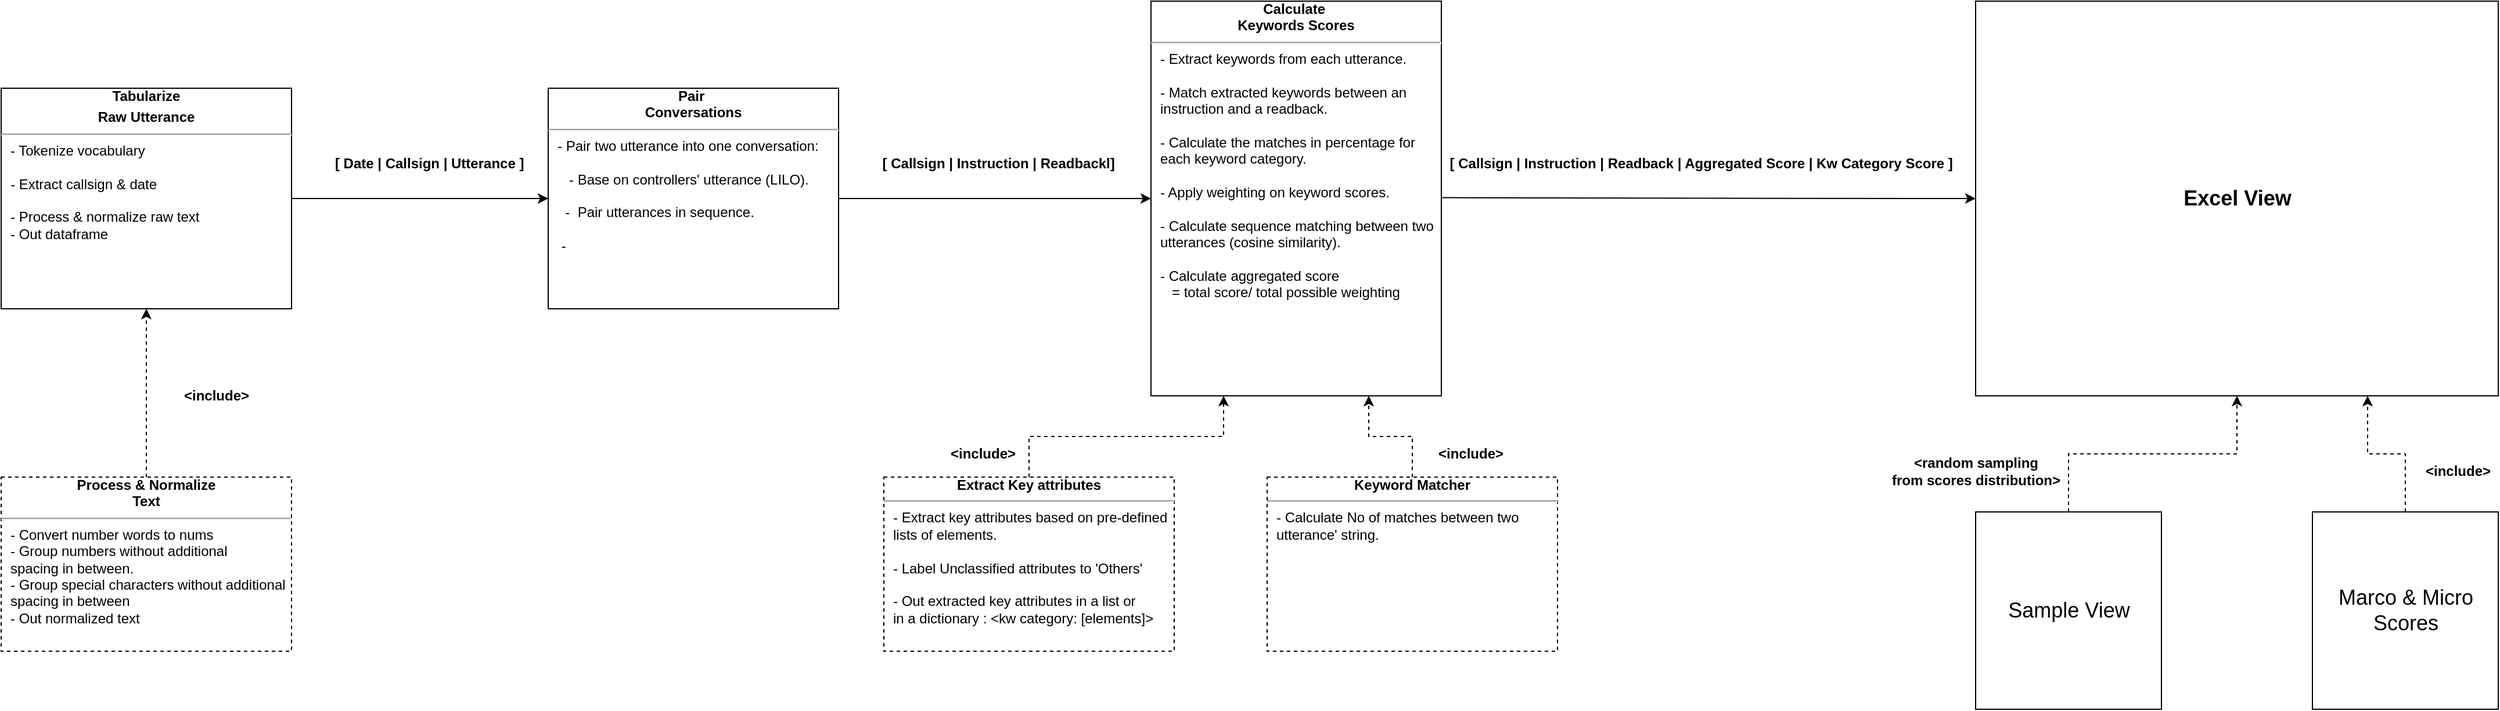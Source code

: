 <mxfile version="15.4.3" type="github">
  <diagram id="IsVj5BEXRurGvoC1gjGO" name="Page-1">
    <mxGraphModel dx="3445" dy="1368" grid="1" gridSize="10" guides="1" tooltips="1" connect="1" arrows="1" fold="1" page="1" pageScale="1" pageWidth="850" pageHeight="1100" math="0" shadow="0">
      <root>
        <mxCell id="0" />
        <mxCell id="1" parent="0" />
        <mxCell id="LqwyCylziGcPe5wlssBc-7" style="edgeStyle=orthogonalEdgeStyle;rounded=0;orthogonalLoop=1;jettySize=auto;html=1;entryX=0;entryY=0.5;entryDx=0;entryDy=0;" edge="1" parent="1" source="LqwyCylziGcPe5wlssBc-2" target="LqwyCylziGcPe5wlssBc-6">
          <mxGeometry relative="1" as="geometry" />
        </mxCell>
        <mxCell id="LqwyCylziGcPe5wlssBc-2" value="&lt;div style=&quot;text-align: center&quot;&gt;&lt;span&gt;&lt;b&gt;Tabularize&lt;/b&gt;&lt;/span&gt;&lt;/div&gt;&lt;p style=&quot;margin: 4px 0px 0px ; text-align: center&quot;&gt;&lt;b&gt;Raw Utterance&lt;/b&gt;&lt;/p&gt;&lt;hr&gt;&lt;p style=&quot;margin: 0px ; margin-left: 8px&quot;&gt;- Tokenize vocabulary&lt;/p&gt;&lt;p style=&quot;margin: 0px ; margin-left: 8px&quot;&gt;&lt;br&gt;&lt;/p&gt;&lt;p style=&quot;margin: 0px ; margin-left: 8px&quot;&gt;- Extract callsign &amp;amp; date&amp;nbsp;&lt;/p&gt;&lt;p style=&quot;margin: 0px ; margin-left: 8px&quot;&gt;&lt;br&gt;- Process &amp;amp; normalize raw text&lt;/p&gt;&lt;p style=&quot;margin: 0px ; margin-left: 8px&quot;&gt;- Out dataframe&lt;br&gt;&lt;/p&gt;" style="verticalAlign=middle;align=left;overflow=fill;fontSize=12;fontFamily=Helvetica;html=1;" vertex="1" parent="1">
          <mxGeometry x="-70" y="165" width="250" height="190" as="geometry" />
        </mxCell>
        <mxCell id="LqwyCylziGcPe5wlssBc-4" style="edgeStyle=orthogonalEdgeStyle;rounded=0;orthogonalLoop=1;jettySize=auto;html=1;entryX=0.5;entryY=1;entryDx=0;entryDy=0;dashed=1;" edge="1" parent="1" source="LqwyCylziGcPe5wlssBc-3" target="LqwyCylziGcPe5wlssBc-2">
          <mxGeometry relative="1" as="geometry" />
        </mxCell>
        <mxCell id="LqwyCylziGcPe5wlssBc-3" value="&lt;div style=&quot;text-align: center&quot;&gt;&lt;b&gt;Process &amp;amp; Normalize&lt;/b&gt;&lt;/div&gt;&lt;div style=&quot;text-align: center&quot;&gt;&lt;b&gt;Text&lt;/b&gt;&lt;/div&gt;&lt;hr&gt;&lt;p style=&quot;margin: 0px ; margin-left: 8px&quot;&gt;- Convert number words to nums&lt;/p&gt;&lt;p style=&quot;margin: 0px ; margin-left: 8px&quot;&gt;- Group numbers without additional&amp;nbsp;&lt;/p&gt;&lt;p style=&quot;margin: 0px ; margin-left: 8px&quot;&gt;spacing&amp;nbsp;&lt;span&gt;in between.&lt;/span&gt;&lt;/p&gt;&lt;p style=&quot;margin: 0px ; margin-left: 8px&quot;&gt;- Group special characters without additional&lt;/p&gt;&lt;p style=&quot;margin: 0px ; margin-left: 8px&quot;&gt;spacing in between&lt;/p&gt;&lt;p style=&quot;margin: 0px ; margin-left: 8px&quot;&gt;- Out normalized text&lt;/p&gt;" style="verticalAlign=top;align=left;overflow=fill;fontSize=12;fontFamily=Helvetica;html=1;dashed=1;" vertex="1" parent="1">
          <mxGeometry x="-70" y="500" width="250" height="150" as="geometry" />
        </mxCell>
        <mxCell id="LqwyCylziGcPe5wlssBc-5" value="&amp;lt;include&amp;gt;" style="text;html=1;align=center;verticalAlign=middle;resizable=0;points=[];autosize=1;strokeColor=none;fillColor=none;fontStyle=1" vertex="1" parent="1">
          <mxGeometry x="80" y="420" width="70" height="20" as="geometry" />
        </mxCell>
        <mxCell id="LqwyCylziGcPe5wlssBc-12" style="edgeStyle=orthogonalEdgeStyle;rounded=0;orthogonalLoop=1;jettySize=auto;html=1;entryX=0;entryY=0.5;entryDx=0;entryDy=0;" edge="1" parent="1" source="LqwyCylziGcPe5wlssBc-6" target="LqwyCylziGcPe5wlssBc-10">
          <mxGeometry relative="1" as="geometry" />
        </mxCell>
        <mxCell id="LqwyCylziGcPe5wlssBc-6" value="&lt;div style=&quot;text-align: center&quot;&gt;&lt;b&gt;Pair&amp;nbsp;&lt;/b&gt;&lt;/div&gt;&lt;div style=&quot;text-align: center&quot;&gt;&lt;b&gt;Conversations&lt;/b&gt;&lt;/div&gt;&lt;hr&gt;&lt;p style=&quot;margin: 0px ; margin-left: 8px&quot;&gt;&lt;span&gt;- Pair two utterance into one conversation:&lt;/span&gt;&lt;br&gt;&lt;/p&gt;&lt;p style=&quot;margin: 0px ; margin-left: 8px&quot;&gt;&lt;span&gt;&lt;br&gt;&lt;/span&gt;&lt;/p&gt;&lt;p style=&quot;margin: 0px ; margin-left: 8px&quot;&gt;&amp;nbsp; &amp;nbsp;- Base on controllers&#39; utterance (LILO).&lt;span&gt;&lt;br&gt;&lt;/span&gt;&lt;/p&gt;&lt;p style=&quot;margin: 0px ; margin-left: 8px&quot;&gt;&lt;br&gt;&lt;/p&gt;&lt;p style=&quot;margin: 0px ; margin-left: 8px&quot;&gt;&amp;nbsp; -&amp;nbsp; Pair utterances in sequence.&lt;/p&gt;&lt;p style=&quot;margin: 0px ; margin-left: 8px&quot;&gt;&lt;br&gt;&lt;/p&gt;&lt;p style=&quot;margin: 0px ; margin-left: 8px&quot;&gt;&amp;nbsp;-&amp;nbsp; &amp;nbsp;&lt;/p&gt;&lt;p style=&quot;margin: 0px ; margin-left: 8px&quot;&gt;&lt;br&gt;&lt;/p&gt;" style="verticalAlign=middle;align=left;overflow=fill;fontSize=12;fontFamily=Helvetica;html=1;" vertex="1" parent="1">
          <mxGeometry x="401" y="165" width="250" height="190" as="geometry" />
        </mxCell>
        <mxCell id="LqwyCylziGcPe5wlssBc-8" value="[ Date | Callsign | Utterance ]&amp;nbsp;" style="text;html=1;align=center;verticalAlign=middle;resizable=0;points=[];autosize=1;strokeColor=none;fillColor=none;fontStyle=1" vertex="1" parent="1">
          <mxGeometry x="210" y="220" width="180" height="20" as="geometry" />
        </mxCell>
        <mxCell id="LqwyCylziGcPe5wlssBc-10" value="&lt;div style=&quot;text-align: center&quot;&gt;&lt;b&gt;Calculate&amp;nbsp;&lt;/b&gt;&lt;/div&gt;&lt;div style=&quot;text-align: center&quot;&gt;&lt;b&gt;Keywords Scores&lt;/b&gt;&lt;/div&gt;&lt;hr&gt;&lt;p style=&quot;margin: 0px ; margin-left: 8px&quot;&gt;- Extract keywords from each utterance.&lt;/p&gt;&lt;p style=&quot;margin: 0px ; margin-left: 8px&quot;&gt;&lt;br&gt;&lt;/p&gt;&lt;p style=&quot;margin: 0px ; margin-left: 8px&quot;&gt;- Match extracted keywords between an&amp;nbsp;&lt;/p&gt;&lt;p style=&quot;margin: 0px ; margin-left: 8px&quot;&gt;instruction&amp;nbsp;&lt;span&gt;and a readback.&lt;/span&gt;&lt;/p&gt;&lt;p style=&quot;margin: 0px ; margin-left: 8px&quot;&gt;&lt;span&gt;&lt;br&gt;&lt;/span&gt;&lt;/p&gt;&lt;p style=&quot;margin: 0px ; margin-left: 8px&quot;&gt;&lt;span&gt;- Calculate the matches in percentage for&amp;nbsp;&lt;/span&gt;&lt;/p&gt;&lt;p style=&quot;margin: 0px ; margin-left: 8px&quot;&gt;&lt;span&gt;each keyword category.&lt;/span&gt;&lt;/p&gt;&lt;p style=&quot;margin: 0px ; margin-left: 8px&quot;&gt;&lt;span&gt;&lt;br&gt;&lt;/span&gt;&lt;/p&gt;&lt;p style=&quot;margin: 0px ; margin-left: 8px&quot;&gt;&lt;span&gt;- Apply weighting on keyword scores.&lt;/span&gt;&lt;/p&gt;&lt;p style=&quot;margin: 0px ; margin-left: 8px&quot;&gt;&lt;span&gt;&lt;br&gt;&lt;/span&gt;&lt;/p&gt;&lt;p style=&quot;margin: 0px ; margin-left: 8px&quot;&gt;&lt;span&gt;- Calculate sequence matching between two&lt;/span&gt;&lt;/p&gt;&lt;p style=&quot;margin: 0px ; margin-left: 8px&quot;&gt;&lt;span&gt;utterances (cosine similarity).&lt;/span&gt;&lt;/p&gt;&lt;p style=&quot;margin: 0px ; margin-left: 8px&quot;&gt;&lt;span&gt;&lt;br&gt;&lt;/span&gt;&lt;/p&gt;&lt;p style=&quot;margin: 0px ; margin-left: 8px&quot;&gt;&lt;span&gt;- Calculate aggregated score&amp;nbsp;&lt;/span&gt;&lt;/p&gt;&lt;p style=&quot;margin: 0px ; margin-left: 8px&quot;&gt;&lt;span&gt;&amp;nbsp; &amp;nbsp;= total score/ total possible weighting&lt;/span&gt;&lt;/p&gt;&lt;p style=&quot;margin: 0px ; margin-left: 8px&quot;&gt;&lt;br&gt;&lt;/p&gt;&lt;p style=&quot;margin: 0px ; margin-left: 8px&quot;&gt;&lt;br&gt;&lt;/p&gt;" style="verticalAlign=middle;align=left;overflow=fill;fontSize=12;fontFamily=Helvetica;html=1;" vertex="1" parent="1">
          <mxGeometry x="920" y="90" width="250" height="340" as="geometry" />
        </mxCell>
        <mxCell id="LqwyCylziGcPe5wlssBc-15" style="edgeStyle=orthogonalEdgeStyle;rounded=0;orthogonalLoop=1;jettySize=auto;html=1;exitX=0.5;exitY=0;exitDx=0;exitDy=0;entryX=0.25;entryY=1;entryDx=0;entryDy=0;dashed=1;" edge="1" parent="1" source="LqwyCylziGcPe5wlssBc-13" target="LqwyCylziGcPe5wlssBc-10">
          <mxGeometry relative="1" as="geometry" />
        </mxCell>
        <mxCell id="LqwyCylziGcPe5wlssBc-13" value="&lt;div style=&quot;text-align: center&quot;&gt;&lt;b&gt;Extract Key attributes&lt;/b&gt;&lt;/div&gt;&lt;hr&gt;&lt;p style=&quot;margin: 0px ; margin-left: 8px&quot;&gt;- Extract key attributes based on pre-defined&lt;/p&gt;&lt;p style=&quot;margin: 0px ; margin-left: 8px&quot;&gt;lists of elements.&amp;nbsp;&lt;/p&gt;&lt;p style=&quot;margin: 0px ; margin-left: 8px&quot;&gt;&lt;br&gt;&lt;/p&gt;&lt;p style=&quot;margin: 0px ; margin-left: 8px&quot;&gt;- Label Unclassified attributes to &#39;Others&#39;&amp;nbsp;&lt;/p&gt;&lt;p style=&quot;margin: 0px ; margin-left: 8px&quot;&gt;&lt;br&gt;&lt;/p&gt;&lt;p style=&quot;margin: 0px ; margin-left: 8px&quot;&gt;- Out extracted key attributes in a list or&amp;nbsp;&lt;/p&gt;&lt;p style=&quot;margin: 0px ; margin-left: 8px&quot;&gt;in a dictionary : &amp;lt;kw category: [elements]&amp;gt;&lt;/p&gt;" style="verticalAlign=top;align=left;overflow=fill;fontSize=12;fontFamily=Helvetica;html=1;dashed=1;" vertex="1" parent="1">
          <mxGeometry x="690" y="500" width="250" height="150" as="geometry" />
        </mxCell>
        <mxCell id="LqwyCylziGcPe5wlssBc-16" style="edgeStyle=orthogonalEdgeStyle;rounded=0;orthogonalLoop=1;jettySize=auto;html=1;exitX=0.5;exitY=0;exitDx=0;exitDy=0;entryX=0.75;entryY=1;entryDx=0;entryDy=0;dashed=1;" edge="1" parent="1" source="LqwyCylziGcPe5wlssBc-14" target="LqwyCylziGcPe5wlssBc-10">
          <mxGeometry relative="1" as="geometry" />
        </mxCell>
        <mxCell id="LqwyCylziGcPe5wlssBc-14" value="&lt;div style=&quot;text-align: center&quot;&gt;&lt;b&gt;Keyword Matcher&lt;/b&gt;&lt;/div&gt;&lt;hr&gt;&lt;p style=&quot;margin: 0px ; margin-left: 8px&quot;&gt;- Calculate No of matches between two&amp;nbsp;&lt;/p&gt;&lt;p style=&quot;margin: 0px ; margin-left: 8px&quot;&gt;utterance&#39; string.&lt;/p&gt;" style="verticalAlign=top;align=left;overflow=fill;fontSize=12;fontFamily=Helvetica;html=1;dashed=1;" vertex="1" parent="1">
          <mxGeometry x="1020" y="500" width="250" height="150" as="geometry" />
        </mxCell>
        <mxCell id="LqwyCylziGcPe5wlssBc-17" value="&amp;lt;include&amp;gt;" style="text;html=1;align=center;verticalAlign=middle;resizable=0;points=[];autosize=1;strokeColor=none;fillColor=none;fontStyle=1" vertex="1" parent="1">
          <mxGeometry x="740" y="470" width="70" height="20" as="geometry" />
        </mxCell>
        <mxCell id="LqwyCylziGcPe5wlssBc-18" value="&amp;lt;include&amp;gt;" style="text;html=1;align=center;verticalAlign=middle;resizable=0;points=[];autosize=1;strokeColor=none;fillColor=none;fontStyle=1" vertex="1" parent="1">
          <mxGeometry x="1160" y="470" width="70" height="20" as="geometry" />
        </mxCell>
        <mxCell id="LqwyCylziGcPe5wlssBc-19" value="[ Callsign | Instruction | Readbackl]&amp;nbsp;" style="text;html=1;align=center;verticalAlign=middle;resizable=0;points=[];autosize=1;strokeColor=none;fillColor=none;fontStyle=1" vertex="1" parent="1">
          <mxGeometry x="680" y="220" width="220" height="20" as="geometry" />
        </mxCell>
        <mxCell id="LqwyCylziGcPe5wlssBc-20" value="Excel View" style="html=1;verticalAlign=middle;fontSize=18;fontStyle=1" vertex="1" parent="1">
          <mxGeometry x="1630" y="90" width="450" height="340" as="geometry" />
        </mxCell>
        <mxCell id="LqwyCylziGcPe5wlssBc-21" style="edgeStyle=orthogonalEdgeStyle;rounded=0;orthogonalLoop=1;jettySize=auto;html=1;entryX=0;entryY=0.5;entryDx=0;entryDy=0;" edge="1" parent="1" target="LqwyCylziGcPe5wlssBc-20">
          <mxGeometry relative="1" as="geometry">
            <mxPoint x="1170.0" y="259.29" as="sourcePoint" />
            <mxPoint x="1439" y="259.29" as="targetPoint" />
          </mxGeometry>
        </mxCell>
        <mxCell id="LqwyCylziGcPe5wlssBc-22" value="[ Callsign | Instruction | Readback | Aggregated Score | Kw Category Score ]&amp;nbsp;" style="text;html=1;align=center;verticalAlign=middle;resizable=0;points=[];autosize=1;strokeColor=none;fillColor=none;fontStyle=1" vertex="1" parent="1">
          <mxGeometry x="1170" y="220" width="450" height="20" as="geometry" />
        </mxCell>
        <mxCell id="LqwyCylziGcPe5wlssBc-25" style="edgeStyle=orthogonalEdgeStyle;rounded=0;orthogonalLoop=1;jettySize=auto;html=1;exitX=0.5;exitY=0;exitDx=0;exitDy=0;dashed=1;fontSize=18;" edge="1" parent="1" source="LqwyCylziGcPe5wlssBc-23" target="LqwyCylziGcPe5wlssBc-20">
          <mxGeometry relative="1" as="geometry" />
        </mxCell>
        <mxCell id="LqwyCylziGcPe5wlssBc-23" value="Sample View" style="html=1;fontSize=18;verticalAlign=middle;" vertex="1" parent="1">
          <mxGeometry x="1630" y="530" width="160" height="170" as="geometry" />
        </mxCell>
        <mxCell id="LqwyCylziGcPe5wlssBc-26" style="edgeStyle=orthogonalEdgeStyle;rounded=0;orthogonalLoop=1;jettySize=auto;html=1;entryX=0.75;entryY=1;entryDx=0;entryDy=0;dashed=1;fontSize=18;exitX=0.5;exitY=0;exitDx=0;exitDy=0;" edge="1" parent="1" source="LqwyCylziGcPe5wlssBc-27" target="LqwyCylziGcPe5wlssBc-20">
          <mxGeometry relative="1" as="geometry">
            <mxPoint x="2025" y="530" as="sourcePoint" />
          </mxGeometry>
        </mxCell>
        <mxCell id="LqwyCylziGcPe5wlssBc-27" value="Marco &amp;amp; Micro&lt;br&gt;Scores" style="html=1;fontSize=18;verticalAlign=middle;" vertex="1" parent="1">
          <mxGeometry x="1920" y="530" width="160" height="170" as="geometry" />
        </mxCell>
        <mxCell id="LqwyCylziGcPe5wlssBc-28" value="&amp;lt;random sampling&lt;br&gt;from scores distribution&amp;gt;" style="text;html=1;align=center;verticalAlign=middle;resizable=0;points=[];autosize=1;strokeColor=none;fillColor=none;fontStyle=1" vertex="1" parent="1">
          <mxGeometry x="1550" y="480" width="160" height="30" as="geometry" />
        </mxCell>
        <mxCell id="LqwyCylziGcPe5wlssBc-29" value="&amp;lt;include&amp;gt;" style="text;html=1;align=center;verticalAlign=middle;resizable=0;points=[];autosize=1;strokeColor=none;fillColor=none;fontStyle=1" vertex="1" parent="1">
          <mxGeometry x="2010" y="485" width="70" height="20" as="geometry" />
        </mxCell>
      </root>
    </mxGraphModel>
  </diagram>
</mxfile>
